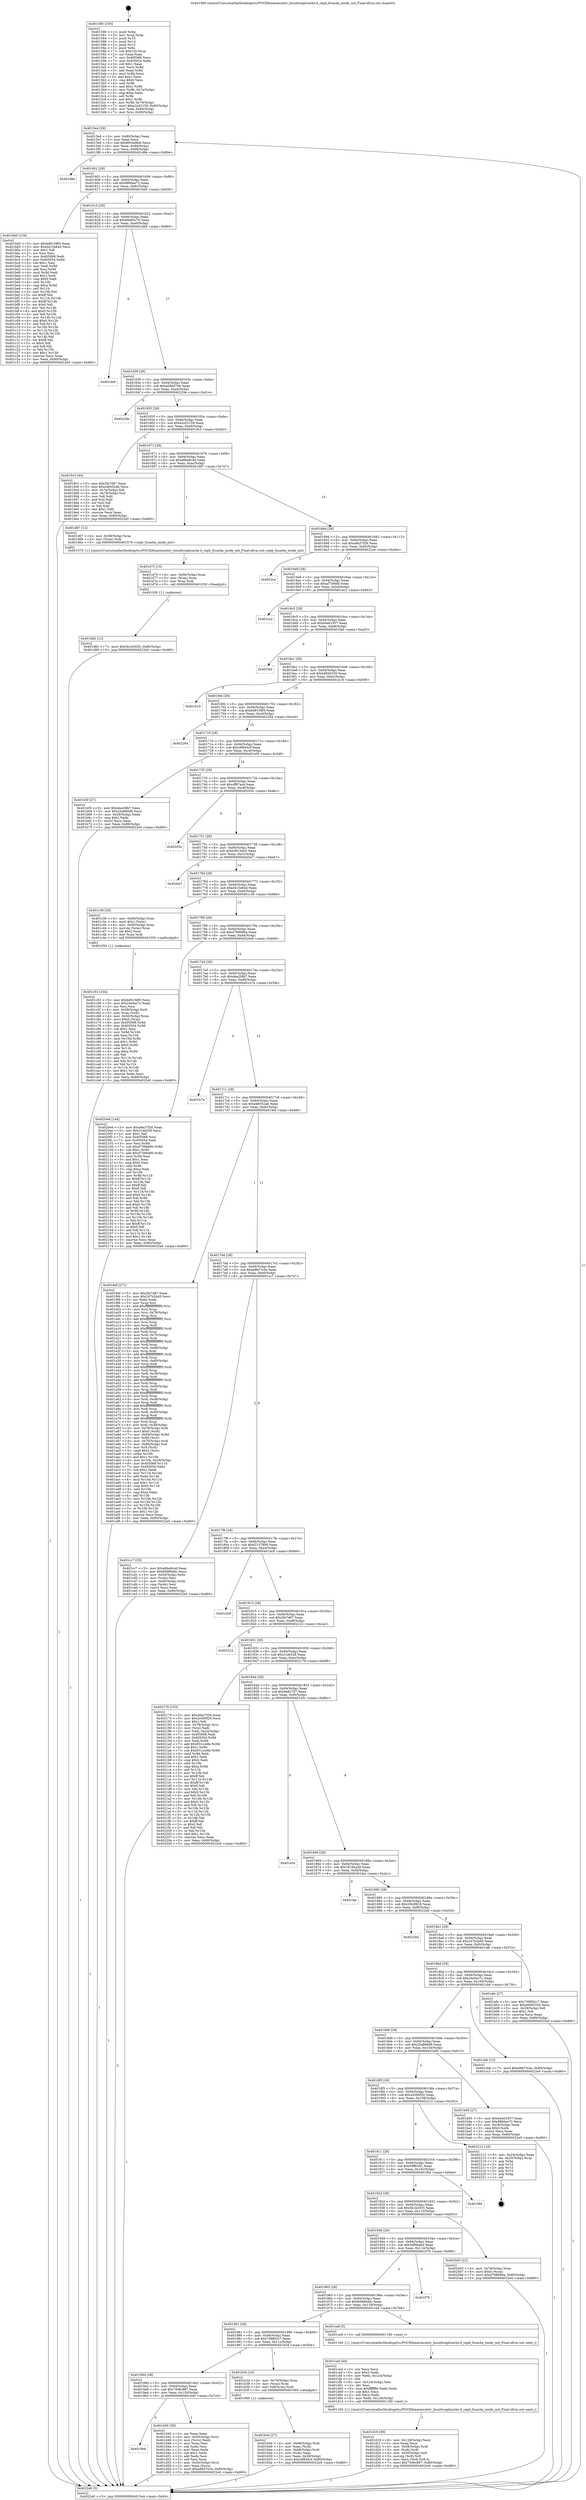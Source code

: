 digraph "0x401580" {
  label = "0x401580 (/mnt/c/Users/mathe/Desktop/tcc/POCII/binaries/extr_linuxfscephcache.h_ceph_fscache_inode_init_Final-ollvm.out::main(0))"
  labelloc = "t"
  node[shape=record]

  Entry [label="",width=0.3,height=0.3,shape=circle,fillcolor=black,style=filled]
  "0x4015e4" [label="{
     0x4015e4 [29]\l
     | [instrs]\l
     &nbsp;&nbsp;0x4015e4 \<+3\>: mov -0x80(%rbp),%eax\l
     &nbsp;&nbsp;0x4015e7 \<+2\>: mov %eax,%ecx\l
     &nbsp;&nbsp;0x4015e9 \<+6\>: sub $0x8054d9b6,%ecx\l
     &nbsp;&nbsp;0x4015ef \<+6\>: mov %eax,-0x94(%rbp)\l
     &nbsp;&nbsp;0x4015f5 \<+6\>: mov %ecx,-0x98(%rbp)\l
     &nbsp;&nbsp;0x4015fb \<+6\>: je 0000000000401d8e \<main+0x80e\>\l
  }"]
  "0x401d8e" [label="{
     0x401d8e\l
  }", style=dashed]
  "0x401601" [label="{
     0x401601 [28]\l
     | [instrs]\l
     &nbsp;&nbsp;0x401601 \<+5\>: jmp 0000000000401606 \<main+0x86\>\l
     &nbsp;&nbsp;0x401606 \<+6\>: mov -0x94(%rbp),%eax\l
     &nbsp;&nbsp;0x40160c \<+5\>: sub $0x8860ee72,%eax\l
     &nbsp;&nbsp;0x401611 \<+6\>: mov %eax,-0x9c(%rbp)\l
     &nbsp;&nbsp;0x401617 \<+6\>: je 0000000000401bb0 \<main+0x630\>\l
  }"]
  Exit [label="",width=0.3,height=0.3,shape=circle,fillcolor=black,style=filled,peripheries=2]
  "0x401bb0" [label="{
     0x401bb0 [134]\l
     | [instrs]\l
     &nbsp;&nbsp;0x401bb0 \<+5\>: mov $0xbd9158f3,%eax\l
     &nbsp;&nbsp;0x401bb5 \<+5\>: mov $0xd415e64d,%ecx\l
     &nbsp;&nbsp;0x401bba \<+2\>: mov $0x1,%dl\l
     &nbsp;&nbsp;0x401bbc \<+2\>: xor %esi,%esi\l
     &nbsp;&nbsp;0x401bbe \<+7\>: mov 0x405068,%edi\l
     &nbsp;&nbsp;0x401bc5 \<+8\>: mov 0x405054,%r8d\l
     &nbsp;&nbsp;0x401bcd \<+3\>: sub $0x1,%esi\l
     &nbsp;&nbsp;0x401bd0 \<+3\>: mov %edi,%r9d\l
     &nbsp;&nbsp;0x401bd3 \<+3\>: add %esi,%r9d\l
     &nbsp;&nbsp;0x401bd6 \<+4\>: imul %r9d,%edi\l
     &nbsp;&nbsp;0x401bda \<+3\>: and $0x1,%edi\l
     &nbsp;&nbsp;0x401bdd \<+3\>: cmp $0x0,%edi\l
     &nbsp;&nbsp;0x401be0 \<+4\>: sete %r10b\l
     &nbsp;&nbsp;0x401be4 \<+4\>: cmp $0xa,%r8d\l
     &nbsp;&nbsp;0x401be8 \<+4\>: setl %r11b\l
     &nbsp;&nbsp;0x401bec \<+3\>: mov %r10b,%bl\l
     &nbsp;&nbsp;0x401bef \<+3\>: xor $0xff,%bl\l
     &nbsp;&nbsp;0x401bf2 \<+3\>: mov %r11b,%r14b\l
     &nbsp;&nbsp;0x401bf5 \<+4\>: xor $0xff,%r14b\l
     &nbsp;&nbsp;0x401bf9 \<+3\>: xor $0x0,%dl\l
     &nbsp;&nbsp;0x401bfc \<+3\>: mov %bl,%r15b\l
     &nbsp;&nbsp;0x401bff \<+4\>: and $0x0,%r15b\l
     &nbsp;&nbsp;0x401c03 \<+3\>: and %dl,%r10b\l
     &nbsp;&nbsp;0x401c06 \<+3\>: mov %r14b,%r12b\l
     &nbsp;&nbsp;0x401c09 \<+4\>: and $0x0,%r12b\l
     &nbsp;&nbsp;0x401c0d \<+3\>: and %dl,%r11b\l
     &nbsp;&nbsp;0x401c10 \<+3\>: or %r10b,%r15b\l
     &nbsp;&nbsp;0x401c13 \<+3\>: or %r11b,%r12b\l
     &nbsp;&nbsp;0x401c16 \<+3\>: xor %r12b,%r15b\l
     &nbsp;&nbsp;0x401c19 \<+3\>: or %r14b,%bl\l
     &nbsp;&nbsp;0x401c1c \<+3\>: xor $0xff,%bl\l
     &nbsp;&nbsp;0x401c1f \<+3\>: or $0x0,%dl\l
     &nbsp;&nbsp;0x401c22 \<+2\>: and %dl,%bl\l
     &nbsp;&nbsp;0x401c24 \<+3\>: or %bl,%r15b\l
     &nbsp;&nbsp;0x401c27 \<+4\>: test $0x1,%r15b\l
     &nbsp;&nbsp;0x401c2b \<+3\>: cmovne %ecx,%eax\l
     &nbsp;&nbsp;0x401c2e \<+3\>: mov %eax,-0x80(%rbp)\l
     &nbsp;&nbsp;0x401c31 \<+5\>: jmp 00000000004022e0 \<main+0xd60\>\l
  }"]
  "0x40161d" [label="{
     0x40161d [28]\l
     | [instrs]\l
     &nbsp;&nbsp;0x40161d \<+5\>: jmp 0000000000401622 \<main+0xa2\>\l
     &nbsp;&nbsp;0x401622 \<+6\>: mov -0x94(%rbp),%eax\l
     &nbsp;&nbsp;0x401628 \<+5\>: sub $0x89d65c70,%eax\l
     &nbsp;&nbsp;0x40162d \<+6\>: mov %eax,-0xa0(%rbp)\l
     &nbsp;&nbsp;0x401633 \<+6\>: je 0000000000401de9 \<main+0x869\>\l
  }"]
  "0x401d82" [label="{
     0x401d82 [12]\l
     | [instrs]\l
     &nbsp;&nbsp;0x401d82 \<+7\>: movl $0x5b1b3035,-0x80(%rbp)\l
     &nbsp;&nbsp;0x401d89 \<+5\>: jmp 00000000004022e0 \<main+0xd60\>\l
  }"]
  "0x401de9" [label="{
     0x401de9\l
  }", style=dashed]
  "0x401639" [label="{
     0x401639 [28]\l
     | [instrs]\l
     &nbsp;&nbsp;0x401639 \<+5\>: jmp 000000000040163e \<main+0xbe\>\l
     &nbsp;&nbsp;0x40163e \<+6\>: mov -0x94(%rbp),%eax\l
     &nbsp;&nbsp;0x401644 \<+5\>: sub $0xa0d4d746,%eax\l
     &nbsp;&nbsp;0x401649 \<+6\>: mov %eax,-0xa4(%rbp)\l
     &nbsp;&nbsp;0x40164f \<+6\>: je 000000000040229e \<main+0xd1e\>\l
  }"]
  "0x401d73" [label="{
     0x401d73 [15]\l
     | [instrs]\l
     &nbsp;&nbsp;0x401d73 \<+4\>: mov -0x58(%rbp),%rax\l
     &nbsp;&nbsp;0x401d77 \<+3\>: mov (%rax),%rax\l
     &nbsp;&nbsp;0x401d7a \<+3\>: mov %rax,%rdi\l
     &nbsp;&nbsp;0x401d7d \<+5\>: call 0000000000401030 \<free@plt\>\l
     | [calls]\l
     &nbsp;&nbsp;0x401030 \{1\} (unknown)\l
  }"]
  "0x40229e" [label="{
     0x40229e\l
  }", style=dashed]
  "0x401655" [label="{
     0x401655 [28]\l
     | [instrs]\l
     &nbsp;&nbsp;0x401655 \<+5\>: jmp 000000000040165a \<main+0xda\>\l
     &nbsp;&nbsp;0x40165a \<+6\>: mov -0x94(%rbp),%eax\l
     &nbsp;&nbsp;0x401660 \<+5\>: sub $0xa2a52159,%eax\l
     &nbsp;&nbsp;0x401665 \<+6\>: mov %eax,-0xa8(%rbp)\l
     &nbsp;&nbsp;0x40166b \<+6\>: je 00000000004019c3 \<main+0x443\>\l
  }"]
  "0x4019b9" [label="{
     0x4019b9\l
  }", style=dashed]
  "0x4019c3" [label="{
     0x4019c3 [44]\l
     | [instrs]\l
     &nbsp;&nbsp;0x4019c3 \<+5\>: mov $0x2fa7d87,%eax\l
     &nbsp;&nbsp;0x4019c8 \<+5\>: mov $0xe46052a6,%ecx\l
     &nbsp;&nbsp;0x4019cd \<+3\>: mov -0x7a(%rbp),%dl\l
     &nbsp;&nbsp;0x4019d0 \<+4\>: mov -0x79(%rbp),%sil\l
     &nbsp;&nbsp;0x4019d4 \<+3\>: mov %dl,%dil\l
     &nbsp;&nbsp;0x4019d7 \<+3\>: and %sil,%dil\l
     &nbsp;&nbsp;0x4019da \<+3\>: xor %sil,%dl\l
     &nbsp;&nbsp;0x4019dd \<+3\>: or %dl,%dil\l
     &nbsp;&nbsp;0x4019e0 \<+4\>: test $0x1,%dil\l
     &nbsp;&nbsp;0x4019e4 \<+3\>: cmovne %ecx,%eax\l
     &nbsp;&nbsp;0x4019e7 \<+3\>: mov %eax,-0x80(%rbp)\l
     &nbsp;&nbsp;0x4019ea \<+5\>: jmp 00000000004022e0 \<main+0xd60\>\l
  }"]
  "0x401671" [label="{
     0x401671 [28]\l
     | [instrs]\l
     &nbsp;&nbsp;0x401671 \<+5\>: jmp 0000000000401676 \<main+0xf6\>\l
     &nbsp;&nbsp;0x401676 \<+6\>: mov -0x94(%rbp),%eax\l
     &nbsp;&nbsp;0x40167c \<+5\>: sub $0xa8ba9c4d,%eax\l
     &nbsp;&nbsp;0x401681 \<+6\>: mov %eax,-0xac(%rbp)\l
     &nbsp;&nbsp;0x401687 \<+6\>: je 0000000000401d67 \<main+0x7e7\>\l
  }"]
  "0x4022e0" [label="{
     0x4022e0 [5]\l
     | [instrs]\l
     &nbsp;&nbsp;0x4022e0 \<+5\>: jmp 00000000004015e4 \<main+0x64\>\l
  }"]
  "0x401580" [label="{
     0x401580 [100]\l
     | [instrs]\l
     &nbsp;&nbsp;0x401580 \<+1\>: push %rbp\l
     &nbsp;&nbsp;0x401581 \<+3\>: mov %rsp,%rbp\l
     &nbsp;&nbsp;0x401584 \<+2\>: push %r15\l
     &nbsp;&nbsp;0x401586 \<+2\>: push %r14\l
     &nbsp;&nbsp;0x401588 \<+2\>: push %r12\l
     &nbsp;&nbsp;0x40158a \<+1\>: push %rbx\l
     &nbsp;&nbsp;0x40158b \<+7\>: sub $0x120,%rsp\l
     &nbsp;&nbsp;0x401592 \<+2\>: xor %eax,%eax\l
     &nbsp;&nbsp;0x401594 \<+7\>: mov 0x405068,%ecx\l
     &nbsp;&nbsp;0x40159b \<+7\>: mov 0x405054,%edx\l
     &nbsp;&nbsp;0x4015a2 \<+3\>: sub $0x1,%eax\l
     &nbsp;&nbsp;0x4015a5 \<+3\>: mov %ecx,%r8d\l
     &nbsp;&nbsp;0x4015a8 \<+3\>: add %eax,%r8d\l
     &nbsp;&nbsp;0x4015ab \<+4\>: imul %r8d,%ecx\l
     &nbsp;&nbsp;0x4015af \<+3\>: and $0x1,%ecx\l
     &nbsp;&nbsp;0x4015b2 \<+3\>: cmp $0x0,%ecx\l
     &nbsp;&nbsp;0x4015b5 \<+4\>: sete %r9b\l
     &nbsp;&nbsp;0x4015b9 \<+4\>: and $0x1,%r9b\l
     &nbsp;&nbsp;0x4015bd \<+4\>: mov %r9b,-0x7a(%rbp)\l
     &nbsp;&nbsp;0x4015c1 \<+3\>: cmp $0xa,%edx\l
     &nbsp;&nbsp;0x4015c4 \<+4\>: setl %r9b\l
     &nbsp;&nbsp;0x4015c8 \<+4\>: and $0x1,%r9b\l
     &nbsp;&nbsp;0x4015cc \<+4\>: mov %r9b,-0x79(%rbp)\l
     &nbsp;&nbsp;0x4015d0 \<+7\>: movl $0xa2a52159,-0x80(%rbp)\l
     &nbsp;&nbsp;0x4015d7 \<+6\>: mov %edi,-0x84(%rbp)\l
     &nbsp;&nbsp;0x4015dd \<+7\>: mov %rsi,-0x90(%rbp)\l
  }"]
  "0x401d40" [label="{
     0x401d40 [39]\l
     | [instrs]\l
     &nbsp;&nbsp;0x401d40 \<+2\>: xor %eax,%eax\l
     &nbsp;&nbsp;0x401d42 \<+4\>: mov -0x50(%rbp),%rcx\l
     &nbsp;&nbsp;0x401d46 \<+2\>: mov (%rcx),%edx\l
     &nbsp;&nbsp;0x401d48 \<+2\>: mov %eax,%esi\l
     &nbsp;&nbsp;0x401d4a \<+2\>: sub %edx,%esi\l
     &nbsp;&nbsp;0x401d4c \<+2\>: mov %eax,%edx\l
     &nbsp;&nbsp;0x401d4e \<+3\>: sub $0x1,%edx\l
     &nbsp;&nbsp;0x401d51 \<+2\>: add %edx,%esi\l
     &nbsp;&nbsp;0x401d53 \<+2\>: sub %esi,%eax\l
     &nbsp;&nbsp;0x401d55 \<+4\>: mov -0x50(%rbp),%rcx\l
     &nbsp;&nbsp;0x401d59 \<+2\>: mov %eax,(%rcx)\l
     &nbsp;&nbsp;0x401d5b \<+7\>: movl $0xe8837e3e,-0x80(%rbp)\l
     &nbsp;&nbsp;0x401d62 \<+5\>: jmp 00000000004022e0 \<main+0xd60\>\l
  }"]
  "0x401d67" [label="{
     0x401d67 [12]\l
     | [instrs]\l
     &nbsp;&nbsp;0x401d67 \<+4\>: mov -0x58(%rbp),%rax\l
     &nbsp;&nbsp;0x401d6b \<+3\>: mov (%rax),%rdi\l
     &nbsp;&nbsp;0x401d6e \<+5\>: call 0000000000401570 \<ceph_fscache_inode_init\>\l
     | [calls]\l
     &nbsp;&nbsp;0x401570 \{1\} (/mnt/c/Users/mathe/Desktop/tcc/POCII/binaries/extr_linuxfscephcache.h_ceph_fscache_inode_init_Final-ollvm.out::ceph_fscache_inode_init)\l
  }"]
  "0x40168d" [label="{
     0x40168d [28]\l
     | [instrs]\l
     &nbsp;&nbsp;0x40168d \<+5\>: jmp 0000000000401692 \<main+0x112\>\l
     &nbsp;&nbsp;0x401692 \<+6\>: mov -0x94(%rbp),%eax\l
     &nbsp;&nbsp;0x401698 \<+5\>: sub $0xa9a37f26,%eax\l
     &nbsp;&nbsp;0x40169d \<+6\>: mov %eax,-0xb0(%rbp)\l
     &nbsp;&nbsp;0x4016a3 \<+6\>: je 00000000004022ce \<main+0xd4e\>\l
  }"]
  "0x401d19" [label="{
     0x401d19 [39]\l
     | [instrs]\l
     &nbsp;&nbsp;0x401d19 \<+6\>: mov -0x128(%rbp),%ecx\l
     &nbsp;&nbsp;0x401d1f \<+3\>: imul %eax,%ecx\l
     &nbsp;&nbsp;0x401d22 \<+4\>: mov -0x58(%rbp),%rdi\l
     &nbsp;&nbsp;0x401d26 \<+3\>: mov (%rdi),%rdi\l
     &nbsp;&nbsp;0x401d29 \<+4\>: mov -0x50(%rbp),%r8\l
     &nbsp;&nbsp;0x401d2d \<+3\>: movslq (%r8),%r8\l
     &nbsp;&nbsp;0x401d30 \<+4\>: mov %ecx,(%rdi,%r8,4)\l
     &nbsp;&nbsp;0x401d34 \<+7\>: movl $0x7406c887,-0x80(%rbp)\l
     &nbsp;&nbsp;0x401d3b \<+5\>: jmp 00000000004022e0 \<main+0xd60\>\l
  }"]
  "0x4022ce" [label="{
     0x4022ce\l
  }", style=dashed]
  "0x4016a9" [label="{
     0x4016a9 [28]\l
     | [instrs]\l
     &nbsp;&nbsp;0x4016a9 \<+5\>: jmp 00000000004016ae \<main+0x12e\>\l
     &nbsp;&nbsp;0x4016ae \<+6\>: mov -0x94(%rbp),%eax\l
     &nbsp;&nbsp;0x4016b4 \<+5\>: sub $0xaf7584fb,%eax\l
     &nbsp;&nbsp;0x4016b9 \<+6\>: mov %eax,-0xb4(%rbp)\l
     &nbsp;&nbsp;0x4016bf \<+6\>: je 0000000000401ec2 \<main+0x942\>\l
  }"]
  "0x401ced" [label="{
     0x401ced [44]\l
     | [instrs]\l
     &nbsp;&nbsp;0x401ced \<+2\>: xor %ecx,%ecx\l
     &nbsp;&nbsp;0x401cef \<+5\>: mov $0x2,%edx\l
     &nbsp;&nbsp;0x401cf4 \<+6\>: mov %edx,-0x124(%rbp)\l
     &nbsp;&nbsp;0x401cfa \<+1\>: cltd\l
     &nbsp;&nbsp;0x401cfb \<+6\>: mov -0x124(%rbp),%esi\l
     &nbsp;&nbsp;0x401d01 \<+2\>: idiv %esi\l
     &nbsp;&nbsp;0x401d03 \<+6\>: imul $0xfffffffe,%edx,%edx\l
     &nbsp;&nbsp;0x401d09 \<+3\>: sub $0x1,%ecx\l
     &nbsp;&nbsp;0x401d0c \<+2\>: sub %ecx,%edx\l
     &nbsp;&nbsp;0x401d0e \<+6\>: mov %edx,-0x128(%rbp)\l
     &nbsp;&nbsp;0x401d14 \<+5\>: call 0000000000401160 \<next_i\>\l
     | [calls]\l
     &nbsp;&nbsp;0x401160 \{1\} (/mnt/c/Users/mathe/Desktop/tcc/POCII/binaries/extr_linuxfscephcache.h_ceph_fscache_inode_init_Final-ollvm.out::next_i)\l
  }"]
  "0x401ec2" [label="{
     0x401ec2\l
  }", style=dashed]
  "0x4016c5" [label="{
     0x4016c5 [28]\l
     | [instrs]\l
     &nbsp;&nbsp;0x4016c5 \<+5\>: jmp 00000000004016ca \<main+0x14a\>\l
     &nbsp;&nbsp;0x4016ca \<+6\>: mov -0x94(%rbp),%eax\l
     &nbsp;&nbsp;0x4016d0 \<+5\>: sub $0xb4e61937,%eax\l
     &nbsp;&nbsp;0x4016d5 \<+6\>: mov %eax,-0xb8(%rbp)\l
     &nbsp;&nbsp;0x4016db \<+6\>: je 0000000000401fa0 \<main+0xa20\>\l
  }"]
  "0x401c53" [label="{
     0x401c53 [104]\l
     | [instrs]\l
     &nbsp;&nbsp;0x401c53 \<+5\>: mov $0xbd9158f3,%ecx\l
     &nbsp;&nbsp;0x401c58 \<+5\>: mov $0x24e0ac7c,%edx\l
     &nbsp;&nbsp;0x401c5d \<+2\>: xor %esi,%esi\l
     &nbsp;&nbsp;0x401c5f \<+4\>: mov -0x58(%rbp),%rdi\l
     &nbsp;&nbsp;0x401c63 \<+3\>: mov %rax,(%rdi)\l
     &nbsp;&nbsp;0x401c66 \<+4\>: mov -0x50(%rbp),%rax\l
     &nbsp;&nbsp;0x401c6a \<+6\>: movl $0x0,(%rax)\l
     &nbsp;&nbsp;0x401c70 \<+8\>: mov 0x405068,%r8d\l
     &nbsp;&nbsp;0x401c78 \<+8\>: mov 0x405054,%r9d\l
     &nbsp;&nbsp;0x401c80 \<+3\>: sub $0x1,%esi\l
     &nbsp;&nbsp;0x401c83 \<+3\>: mov %r8d,%r10d\l
     &nbsp;&nbsp;0x401c86 \<+3\>: add %esi,%r10d\l
     &nbsp;&nbsp;0x401c89 \<+4\>: imul %r10d,%r8d\l
     &nbsp;&nbsp;0x401c8d \<+4\>: and $0x1,%r8d\l
     &nbsp;&nbsp;0x401c91 \<+4\>: cmp $0x0,%r8d\l
     &nbsp;&nbsp;0x401c95 \<+4\>: sete %r11b\l
     &nbsp;&nbsp;0x401c99 \<+4\>: cmp $0xa,%r9d\l
     &nbsp;&nbsp;0x401c9d \<+3\>: setl %bl\l
     &nbsp;&nbsp;0x401ca0 \<+3\>: mov %r11b,%r14b\l
     &nbsp;&nbsp;0x401ca3 \<+3\>: and %bl,%r14b\l
     &nbsp;&nbsp;0x401ca6 \<+3\>: xor %bl,%r11b\l
     &nbsp;&nbsp;0x401ca9 \<+3\>: or %r11b,%r14b\l
     &nbsp;&nbsp;0x401cac \<+4\>: test $0x1,%r14b\l
     &nbsp;&nbsp;0x401cb0 \<+3\>: cmovne %edx,%ecx\l
     &nbsp;&nbsp;0x401cb3 \<+3\>: mov %ecx,-0x80(%rbp)\l
     &nbsp;&nbsp;0x401cb6 \<+5\>: jmp 00000000004022e0 \<main+0xd60\>\l
  }"]
  "0x401fa0" [label="{
     0x401fa0\l
  }", style=dashed]
  "0x4016e1" [label="{
     0x4016e1 [28]\l
     | [instrs]\l
     &nbsp;&nbsp;0x4016e1 \<+5\>: jmp 00000000004016e6 \<main+0x166\>\l
     &nbsp;&nbsp;0x4016e6 \<+6\>: mov -0x94(%rbp),%eax\l
     &nbsp;&nbsp;0x4016ec \<+5\>: sub $0xb6945330,%eax\l
     &nbsp;&nbsp;0x4016f1 \<+6\>: mov %eax,-0xbc(%rbp)\l
     &nbsp;&nbsp;0x4016f7 \<+6\>: je 0000000000401b19 \<main+0x599\>\l
  }"]
  "0x401b44" [label="{
     0x401b44 [27]\l
     | [instrs]\l
     &nbsp;&nbsp;0x401b44 \<+4\>: mov -0x68(%rbp),%rdi\l
     &nbsp;&nbsp;0x401b48 \<+2\>: mov %eax,(%rdi)\l
     &nbsp;&nbsp;0x401b4a \<+4\>: mov -0x68(%rbp),%rdi\l
     &nbsp;&nbsp;0x401b4e \<+2\>: mov (%rdi),%eax\l
     &nbsp;&nbsp;0x401b50 \<+3\>: mov %eax,-0x28(%rbp)\l
     &nbsp;&nbsp;0x401b53 \<+7\>: movl $0xc6f644cf,-0x80(%rbp)\l
     &nbsp;&nbsp;0x401b5a \<+5\>: jmp 00000000004022e0 \<main+0xd60\>\l
  }"]
  "0x401b19" [label="{
     0x401b19\l
  }", style=dashed]
  "0x4016fd" [label="{
     0x4016fd [28]\l
     | [instrs]\l
     &nbsp;&nbsp;0x4016fd \<+5\>: jmp 0000000000401702 \<main+0x182\>\l
     &nbsp;&nbsp;0x401702 \<+6\>: mov -0x94(%rbp),%eax\l
     &nbsp;&nbsp;0x401708 \<+5\>: sub $0xbd9158f3,%eax\l
     &nbsp;&nbsp;0x40170d \<+6\>: mov %eax,-0xc0(%rbp)\l
     &nbsp;&nbsp;0x401713 \<+6\>: je 0000000000402264 \<main+0xce4\>\l
  }"]
  "0x40199d" [label="{
     0x40199d [28]\l
     | [instrs]\l
     &nbsp;&nbsp;0x40199d \<+5\>: jmp 00000000004019a2 \<main+0x422\>\l
     &nbsp;&nbsp;0x4019a2 \<+6\>: mov -0x94(%rbp),%eax\l
     &nbsp;&nbsp;0x4019a8 \<+5\>: sub $0x7406c887,%eax\l
     &nbsp;&nbsp;0x4019ad \<+6\>: mov %eax,-0x120(%rbp)\l
     &nbsp;&nbsp;0x4019b3 \<+6\>: je 0000000000401d40 \<main+0x7c0\>\l
  }"]
  "0x402264" [label="{
     0x402264\l
  }", style=dashed]
  "0x401719" [label="{
     0x401719 [28]\l
     | [instrs]\l
     &nbsp;&nbsp;0x401719 \<+5\>: jmp 000000000040171e \<main+0x19e\>\l
     &nbsp;&nbsp;0x40171e \<+6\>: mov -0x94(%rbp),%eax\l
     &nbsp;&nbsp;0x401724 \<+5\>: sub $0xc6f644cf,%eax\l
     &nbsp;&nbsp;0x401729 \<+6\>: mov %eax,-0xc4(%rbp)\l
     &nbsp;&nbsp;0x40172f \<+6\>: je 0000000000401b5f \<main+0x5df\>\l
  }"]
  "0x401b34" [label="{
     0x401b34 [16]\l
     | [instrs]\l
     &nbsp;&nbsp;0x401b34 \<+4\>: mov -0x70(%rbp),%rax\l
     &nbsp;&nbsp;0x401b38 \<+3\>: mov (%rax),%rax\l
     &nbsp;&nbsp;0x401b3b \<+4\>: mov 0x8(%rax),%rdi\l
     &nbsp;&nbsp;0x401b3f \<+5\>: call 0000000000401060 \<atoi@plt\>\l
     | [calls]\l
     &nbsp;&nbsp;0x401060 \{1\} (unknown)\l
  }"]
  "0x401b5f" [label="{
     0x401b5f [27]\l
     | [instrs]\l
     &nbsp;&nbsp;0x401b5f \<+5\>: mov $0xdea2fdb7,%eax\l
     &nbsp;&nbsp;0x401b64 \<+5\>: mov $0x25a866d9,%ecx\l
     &nbsp;&nbsp;0x401b69 \<+3\>: mov -0x28(%rbp),%edx\l
     &nbsp;&nbsp;0x401b6c \<+3\>: cmp $0x1,%edx\l
     &nbsp;&nbsp;0x401b6f \<+3\>: cmovl %ecx,%eax\l
     &nbsp;&nbsp;0x401b72 \<+3\>: mov %eax,-0x80(%rbp)\l
     &nbsp;&nbsp;0x401b75 \<+5\>: jmp 00000000004022e0 \<main+0xd60\>\l
  }"]
  "0x401735" [label="{
     0x401735 [28]\l
     | [instrs]\l
     &nbsp;&nbsp;0x401735 \<+5\>: jmp 000000000040173a \<main+0x1ba\>\l
     &nbsp;&nbsp;0x40173a \<+6\>: mov -0x94(%rbp),%eax\l
     &nbsp;&nbsp;0x401740 \<+5\>: sub $0xcff87ac4,%eax\l
     &nbsp;&nbsp;0x401745 \<+6\>: mov %eax,-0xc8(%rbp)\l
     &nbsp;&nbsp;0x40174b \<+6\>: je 000000000040203c \<main+0xabc\>\l
  }"]
  "0x401981" [label="{
     0x401981 [28]\l
     | [instrs]\l
     &nbsp;&nbsp;0x401981 \<+5\>: jmp 0000000000401986 \<main+0x406\>\l
     &nbsp;&nbsp;0x401986 \<+6\>: mov -0x94(%rbp),%eax\l
     &nbsp;&nbsp;0x40198c \<+5\>: sub $0x739802c7,%eax\l
     &nbsp;&nbsp;0x401991 \<+6\>: mov %eax,-0x11c(%rbp)\l
     &nbsp;&nbsp;0x401997 \<+6\>: je 0000000000401b34 \<main+0x5b4\>\l
  }"]
  "0x40203c" [label="{
     0x40203c\l
  }", style=dashed]
  "0x401751" [label="{
     0x401751 [28]\l
     | [instrs]\l
     &nbsp;&nbsp;0x401751 \<+5\>: jmp 0000000000401756 \<main+0x1d6\>\l
     &nbsp;&nbsp;0x401756 \<+6\>: mov -0x94(%rbp),%eax\l
     &nbsp;&nbsp;0x40175c \<+5\>: sub $0xd3915ab5,%eax\l
     &nbsp;&nbsp;0x401761 \<+6\>: mov %eax,-0xcc(%rbp)\l
     &nbsp;&nbsp;0x401767 \<+6\>: je 00000000004020c7 \<main+0xb47\>\l
  }"]
  "0x401ce8" [label="{
     0x401ce8 [5]\l
     | [instrs]\l
     &nbsp;&nbsp;0x401ce8 \<+5\>: call 0000000000401160 \<next_i\>\l
     | [calls]\l
     &nbsp;&nbsp;0x401160 \{1\} (/mnt/c/Users/mathe/Desktop/tcc/POCII/binaries/extr_linuxfscephcache.h_ceph_fscache_inode_init_Final-ollvm.out::next_i)\l
  }"]
  "0x4020c7" [label="{
     0x4020c7\l
  }", style=dashed]
  "0x40176d" [label="{
     0x40176d [28]\l
     | [instrs]\l
     &nbsp;&nbsp;0x40176d \<+5\>: jmp 0000000000401772 \<main+0x1f2\>\l
     &nbsp;&nbsp;0x401772 \<+6\>: mov -0x94(%rbp),%eax\l
     &nbsp;&nbsp;0x401778 \<+5\>: sub $0xd415e64d,%eax\l
     &nbsp;&nbsp;0x40177d \<+6\>: mov %eax,-0xd0(%rbp)\l
     &nbsp;&nbsp;0x401783 \<+6\>: je 0000000000401c36 \<main+0x6b6\>\l
  }"]
  "0x401965" [label="{
     0x401965 [28]\l
     | [instrs]\l
     &nbsp;&nbsp;0x401965 \<+5\>: jmp 000000000040196a \<main+0x3ea\>\l
     &nbsp;&nbsp;0x40196a \<+6\>: mov -0x94(%rbp),%eax\l
     &nbsp;&nbsp;0x401970 \<+5\>: sub $0x60680ddc,%eax\l
     &nbsp;&nbsp;0x401975 \<+6\>: mov %eax,-0x118(%rbp)\l
     &nbsp;&nbsp;0x40197b \<+6\>: je 0000000000401ce8 \<main+0x768\>\l
  }"]
  "0x401c36" [label="{
     0x401c36 [29]\l
     | [instrs]\l
     &nbsp;&nbsp;0x401c36 \<+4\>: mov -0x60(%rbp),%rax\l
     &nbsp;&nbsp;0x401c3a \<+6\>: movl $0x1,(%rax)\l
     &nbsp;&nbsp;0x401c40 \<+4\>: mov -0x60(%rbp),%rax\l
     &nbsp;&nbsp;0x401c44 \<+3\>: movslq (%rax),%rax\l
     &nbsp;&nbsp;0x401c47 \<+4\>: shl $0x2,%rax\l
     &nbsp;&nbsp;0x401c4b \<+3\>: mov %rax,%rdi\l
     &nbsp;&nbsp;0x401c4e \<+5\>: call 0000000000401050 \<malloc@plt\>\l
     | [calls]\l
     &nbsp;&nbsp;0x401050 \{1\} (unknown)\l
  }"]
  "0x401789" [label="{
     0x401789 [28]\l
     | [instrs]\l
     &nbsp;&nbsp;0x401789 \<+5\>: jmp 000000000040178e \<main+0x20e\>\l
     &nbsp;&nbsp;0x40178e \<+6\>: mov -0x94(%rbp),%eax\l
     &nbsp;&nbsp;0x401794 \<+5\>: sub $0xd768696a,%eax\l
     &nbsp;&nbsp;0x401799 \<+6\>: mov %eax,-0xd4(%rbp)\l
     &nbsp;&nbsp;0x40179f \<+6\>: je 00000000004020e9 \<main+0xb69\>\l
  }"]
  "0x401f79" [label="{
     0x401f79\l
  }", style=dashed]
  "0x4020e9" [label="{
     0x4020e9 [144]\l
     | [instrs]\l
     &nbsp;&nbsp;0x4020e9 \<+5\>: mov $0xa9a37f26,%eax\l
     &nbsp;&nbsp;0x4020ee \<+5\>: mov $0x31de528,%ecx\l
     &nbsp;&nbsp;0x4020f3 \<+2\>: mov $0x1,%dl\l
     &nbsp;&nbsp;0x4020f5 \<+7\>: mov 0x405068,%esi\l
     &nbsp;&nbsp;0x4020fc \<+7\>: mov 0x405054,%edi\l
     &nbsp;&nbsp;0x402103 \<+3\>: mov %esi,%r8d\l
     &nbsp;&nbsp;0x402106 \<+7\>: sub $0xd739bd90,%r8d\l
     &nbsp;&nbsp;0x40210d \<+4\>: sub $0x1,%r8d\l
     &nbsp;&nbsp;0x402111 \<+7\>: add $0xd739bd90,%r8d\l
     &nbsp;&nbsp;0x402118 \<+4\>: imul %r8d,%esi\l
     &nbsp;&nbsp;0x40211c \<+3\>: and $0x1,%esi\l
     &nbsp;&nbsp;0x40211f \<+3\>: cmp $0x0,%esi\l
     &nbsp;&nbsp;0x402122 \<+4\>: sete %r9b\l
     &nbsp;&nbsp;0x402126 \<+3\>: cmp $0xa,%edi\l
     &nbsp;&nbsp;0x402129 \<+4\>: setl %r10b\l
     &nbsp;&nbsp;0x40212d \<+3\>: mov %r9b,%r11b\l
     &nbsp;&nbsp;0x402130 \<+4\>: xor $0xff,%r11b\l
     &nbsp;&nbsp;0x402134 \<+3\>: mov %r10b,%bl\l
     &nbsp;&nbsp;0x402137 \<+3\>: xor $0xff,%bl\l
     &nbsp;&nbsp;0x40213a \<+3\>: xor $0x0,%dl\l
     &nbsp;&nbsp;0x40213d \<+3\>: mov %r11b,%r14b\l
     &nbsp;&nbsp;0x402140 \<+4\>: and $0x0,%r14b\l
     &nbsp;&nbsp;0x402144 \<+3\>: and %dl,%r9b\l
     &nbsp;&nbsp;0x402147 \<+3\>: mov %bl,%r15b\l
     &nbsp;&nbsp;0x40214a \<+4\>: and $0x0,%r15b\l
     &nbsp;&nbsp;0x40214e \<+3\>: and %dl,%r10b\l
     &nbsp;&nbsp;0x402151 \<+3\>: or %r9b,%r14b\l
     &nbsp;&nbsp;0x402154 \<+3\>: or %r10b,%r15b\l
     &nbsp;&nbsp;0x402157 \<+3\>: xor %r15b,%r14b\l
     &nbsp;&nbsp;0x40215a \<+3\>: or %bl,%r11b\l
     &nbsp;&nbsp;0x40215d \<+4\>: xor $0xff,%r11b\l
     &nbsp;&nbsp;0x402161 \<+3\>: or $0x0,%dl\l
     &nbsp;&nbsp;0x402164 \<+3\>: and %dl,%r11b\l
     &nbsp;&nbsp;0x402167 \<+3\>: or %r11b,%r14b\l
     &nbsp;&nbsp;0x40216a \<+4\>: test $0x1,%r14b\l
     &nbsp;&nbsp;0x40216e \<+3\>: cmovne %ecx,%eax\l
     &nbsp;&nbsp;0x402171 \<+3\>: mov %eax,-0x80(%rbp)\l
     &nbsp;&nbsp;0x402174 \<+5\>: jmp 00000000004022e0 \<main+0xd60\>\l
  }"]
  "0x4017a5" [label="{
     0x4017a5 [28]\l
     | [instrs]\l
     &nbsp;&nbsp;0x4017a5 \<+5\>: jmp 00000000004017aa \<main+0x22a\>\l
     &nbsp;&nbsp;0x4017aa \<+6\>: mov -0x94(%rbp),%eax\l
     &nbsp;&nbsp;0x4017b0 \<+5\>: sub $0xdea2fdb7,%eax\l
     &nbsp;&nbsp;0x4017b5 \<+6\>: mov %eax,-0xd8(%rbp)\l
     &nbsp;&nbsp;0x4017bb \<+6\>: je 0000000000401b7a \<main+0x5fa\>\l
  }"]
  "0x401949" [label="{
     0x401949 [28]\l
     | [instrs]\l
     &nbsp;&nbsp;0x401949 \<+5\>: jmp 000000000040194e \<main+0x3ce\>\l
     &nbsp;&nbsp;0x40194e \<+6\>: mov -0x94(%rbp),%eax\l
     &nbsp;&nbsp;0x401954 \<+5\>: sub $0x5df0ea64,%eax\l
     &nbsp;&nbsp;0x401959 \<+6\>: mov %eax,-0x114(%rbp)\l
     &nbsp;&nbsp;0x40195f \<+6\>: je 0000000000401f79 \<main+0x9f9\>\l
  }"]
  "0x401b7a" [label="{
     0x401b7a\l
  }", style=dashed]
  "0x4017c1" [label="{
     0x4017c1 [28]\l
     | [instrs]\l
     &nbsp;&nbsp;0x4017c1 \<+5\>: jmp 00000000004017c6 \<main+0x246\>\l
     &nbsp;&nbsp;0x4017c6 \<+6\>: mov -0x94(%rbp),%eax\l
     &nbsp;&nbsp;0x4017cc \<+5\>: sub $0xe46052a6,%eax\l
     &nbsp;&nbsp;0x4017d1 \<+6\>: mov %eax,-0xdc(%rbp)\l
     &nbsp;&nbsp;0x4017d7 \<+6\>: je 00000000004019ef \<main+0x46f\>\l
  }"]
  "0x4020d3" [label="{
     0x4020d3 [22]\l
     | [instrs]\l
     &nbsp;&nbsp;0x4020d3 \<+4\>: mov -0x78(%rbp),%rax\l
     &nbsp;&nbsp;0x4020d7 \<+6\>: movl $0x0,(%rax)\l
     &nbsp;&nbsp;0x4020dd \<+7\>: movl $0xd768696a,-0x80(%rbp)\l
     &nbsp;&nbsp;0x4020e4 \<+5\>: jmp 00000000004022e0 \<main+0xd60\>\l
  }"]
  "0x4019ef" [label="{
     0x4019ef [271]\l
     | [instrs]\l
     &nbsp;&nbsp;0x4019ef \<+5\>: mov $0x2fa7d87,%eax\l
     &nbsp;&nbsp;0x4019f4 \<+5\>: mov $0x247b2b45,%ecx\l
     &nbsp;&nbsp;0x4019f9 \<+2\>: xor %edx,%edx\l
     &nbsp;&nbsp;0x4019fb \<+3\>: mov %rsp,%rsi\l
     &nbsp;&nbsp;0x4019fe \<+4\>: add $0xfffffffffffffff0,%rsi\l
     &nbsp;&nbsp;0x401a02 \<+3\>: mov %rsi,%rsp\l
     &nbsp;&nbsp;0x401a05 \<+4\>: mov %rsi,-0x78(%rbp)\l
     &nbsp;&nbsp;0x401a09 \<+3\>: mov %rsp,%rsi\l
     &nbsp;&nbsp;0x401a0c \<+4\>: add $0xfffffffffffffff0,%rsi\l
     &nbsp;&nbsp;0x401a10 \<+3\>: mov %rsi,%rsp\l
     &nbsp;&nbsp;0x401a13 \<+3\>: mov %rsp,%rdi\l
     &nbsp;&nbsp;0x401a16 \<+4\>: add $0xfffffffffffffff0,%rdi\l
     &nbsp;&nbsp;0x401a1a \<+3\>: mov %rdi,%rsp\l
     &nbsp;&nbsp;0x401a1d \<+4\>: mov %rdi,-0x70(%rbp)\l
     &nbsp;&nbsp;0x401a21 \<+3\>: mov %rsp,%rdi\l
     &nbsp;&nbsp;0x401a24 \<+4\>: add $0xfffffffffffffff0,%rdi\l
     &nbsp;&nbsp;0x401a28 \<+3\>: mov %rdi,%rsp\l
     &nbsp;&nbsp;0x401a2b \<+4\>: mov %rdi,-0x68(%rbp)\l
     &nbsp;&nbsp;0x401a2f \<+3\>: mov %rsp,%rdi\l
     &nbsp;&nbsp;0x401a32 \<+4\>: add $0xfffffffffffffff0,%rdi\l
     &nbsp;&nbsp;0x401a36 \<+3\>: mov %rdi,%rsp\l
     &nbsp;&nbsp;0x401a39 \<+4\>: mov %rdi,-0x60(%rbp)\l
     &nbsp;&nbsp;0x401a3d \<+3\>: mov %rsp,%rdi\l
     &nbsp;&nbsp;0x401a40 \<+4\>: add $0xfffffffffffffff0,%rdi\l
     &nbsp;&nbsp;0x401a44 \<+3\>: mov %rdi,%rsp\l
     &nbsp;&nbsp;0x401a47 \<+4\>: mov %rdi,-0x58(%rbp)\l
     &nbsp;&nbsp;0x401a4b \<+3\>: mov %rsp,%rdi\l
     &nbsp;&nbsp;0x401a4e \<+4\>: add $0xfffffffffffffff0,%rdi\l
     &nbsp;&nbsp;0x401a52 \<+3\>: mov %rdi,%rsp\l
     &nbsp;&nbsp;0x401a55 \<+4\>: mov %rdi,-0x50(%rbp)\l
     &nbsp;&nbsp;0x401a59 \<+3\>: mov %rsp,%rdi\l
     &nbsp;&nbsp;0x401a5c \<+4\>: add $0xfffffffffffffff0,%rdi\l
     &nbsp;&nbsp;0x401a60 \<+3\>: mov %rdi,%rsp\l
     &nbsp;&nbsp;0x401a63 \<+4\>: mov %rdi,-0x48(%rbp)\l
     &nbsp;&nbsp;0x401a67 \<+3\>: mov %rsp,%rdi\l
     &nbsp;&nbsp;0x401a6a \<+4\>: add $0xfffffffffffffff0,%rdi\l
     &nbsp;&nbsp;0x401a6e \<+3\>: mov %rdi,%rsp\l
     &nbsp;&nbsp;0x401a71 \<+4\>: mov %rdi,-0x40(%rbp)\l
     &nbsp;&nbsp;0x401a75 \<+3\>: mov %rsp,%rdi\l
     &nbsp;&nbsp;0x401a78 \<+4\>: add $0xfffffffffffffff0,%rdi\l
     &nbsp;&nbsp;0x401a7c \<+3\>: mov %rdi,%rsp\l
     &nbsp;&nbsp;0x401a7f \<+4\>: mov %rdi,-0x38(%rbp)\l
     &nbsp;&nbsp;0x401a83 \<+4\>: mov -0x78(%rbp),%rdi\l
     &nbsp;&nbsp;0x401a87 \<+6\>: movl $0x0,(%rdi)\l
     &nbsp;&nbsp;0x401a8d \<+7\>: mov -0x84(%rbp),%r8d\l
     &nbsp;&nbsp;0x401a94 \<+3\>: mov %r8d,(%rsi)\l
     &nbsp;&nbsp;0x401a97 \<+4\>: mov -0x70(%rbp),%rdi\l
     &nbsp;&nbsp;0x401a9b \<+7\>: mov -0x90(%rbp),%r9\l
     &nbsp;&nbsp;0x401aa2 \<+3\>: mov %r9,(%rdi)\l
     &nbsp;&nbsp;0x401aa5 \<+3\>: cmpl $0x2,(%rsi)\l
     &nbsp;&nbsp;0x401aa8 \<+4\>: setne %r10b\l
     &nbsp;&nbsp;0x401aac \<+4\>: and $0x1,%r10b\l
     &nbsp;&nbsp;0x401ab0 \<+4\>: mov %r10b,-0x29(%rbp)\l
     &nbsp;&nbsp;0x401ab4 \<+8\>: mov 0x405068,%r11d\l
     &nbsp;&nbsp;0x401abc \<+7\>: mov 0x405054,%ebx\l
     &nbsp;&nbsp;0x401ac3 \<+3\>: sub $0x1,%edx\l
     &nbsp;&nbsp;0x401ac6 \<+3\>: mov %r11d,%r14d\l
     &nbsp;&nbsp;0x401ac9 \<+3\>: add %edx,%r14d\l
     &nbsp;&nbsp;0x401acc \<+4\>: imul %r14d,%r11d\l
     &nbsp;&nbsp;0x401ad0 \<+4\>: and $0x1,%r11d\l
     &nbsp;&nbsp;0x401ad4 \<+4\>: cmp $0x0,%r11d\l
     &nbsp;&nbsp;0x401ad8 \<+4\>: sete %r10b\l
     &nbsp;&nbsp;0x401adc \<+3\>: cmp $0xa,%ebx\l
     &nbsp;&nbsp;0x401adf \<+4\>: setl %r15b\l
     &nbsp;&nbsp;0x401ae3 \<+3\>: mov %r10b,%r12b\l
     &nbsp;&nbsp;0x401ae6 \<+3\>: and %r15b,%r12b\l
     &nbsp;&nbsp;0x401ae9 \<+3\>: xor %r15b,%r10b\l
     &nbsp;&nbsp;0x401aec \<+3\>: or %r10b,%r12b\l
     &nbsp;&nbsp;0x401aef \<+4\>: test $0x1,%r12b\l
     &nbsp;&nbsp;0x401af3 \<+3\>: cmovne %ecx,%eax\l
     &nbsp;&nbsp;0x401af6 \<+3\>: mov %eax,-0x80(%rbp)\l
     &nbsp;&nbsp;0x401af9 \<+5\>: jmp 00000000004022e0 \<main+0xd60\>\l
  }"]
  "0x4017dd" [label="{
     0x4017dd [28]\l
     | [instrs]\l
     &nbsp;&nbsp;0x4017dd \<+5\>: jmp 00000000004017e2 \<main+0x262\>\l
     &nbsp;&nbsp;0x4017e2 \<+6\>: mov -0x94(%rbp),%eax\l
     &nbsp;&nbsp;0x4017e8 \<+5\>: sub $0xe8837e3e,%eax\l
     &nbsp;&nbsp;0x4017ed \<+6\>: mov %eax,-0xe0(%rbp)\l
     &nbsp;&nbsp;0x4017f3 \<+6\>: je 0000000000401cc7 \<main+0x747\>\l
  }"]
  "0x40192d" [label="{
     0x40192d [28]\l
     | [instrs]\l
     &nbsp;&nbsp;0x40192d \<+5\>: jmp 0000000000401932 \<main+0x3b2\>\l
     &nbsp;&nbsp;0x401932 \<+6\>: mov -0x94(%rbp),%eax\l
     &nbsp;&nbsp;0x401938 \<+5\>: sub $0x5b1b3035,%eax\l
     &nbsp;&nbsp;0x40193d \<+6\>: mov %eax,-0x110(%rbp)\l
     &nbsp;&nbsp;0x401943 \<+6\>: je 00000000004020d3 \<main+0xb53\>\l
  }"]
  "0x401f6d" [label="{
     0x401f6d\l
  }", style=dashed]
  "0x401cc7" [label="{
     0x401cc7 [33]\l
     | [instrs]\l
     &nbsp;&nbsp;0x401cc7 \<+5\>: mov $0xa8ba9c4d,%eax\l
     &nbsp;&nbsp;0x401ccc \<+5\>: mov $0x60680ddc,%ecx\l
     &nbsp;&nbsp;0x401cd1 \<+4\>: mov -0x50(%rbp),%rdx\l
     &nbsp;&nbsp;0x401cd5 \<+2\>: mov (%rdx),%esi\l
     &nbsp;&nbsp;0x401cd7 \<+4\>: mov -0x60(%rbp),%rdx\l
     &nbsp;&nbsp;0x401cdb \<+2\>: cmp (%rdx),%esi\l
     &nbsp;&nbsp;0x401cdd \<+3\>: cmovl %ecx,%eax\l
     &nbsp;&nbsp;0x401ce0 \<+3\>: mov %eax,-0x80(%rbp)\l
     &nbsp;&nbsp;0x401ce3 \<+5\>: jmp 00000000004022e0 \<main+0xd60\>\l
  }"]
  "0x4017f9" [label="{
     0x4017f9 [28]\l
     | [instrs]\l
     &nbsp;&nbsp;0x4017f9 \<+5\>: jmp 00000000004017fe \<main+0x27e\>\l
     &nbsp;&nbsp;0x4017fe \<+6\>: mov -0x94(%rbp),%eax\l
     &nbsp;&nbsp;0x401804 \<+5\>: sub $0xf2137906,%eax\l
     &nbsp;&nbsp;0x401809 \<+6\>: mov %eax,-0xe4(%rbp)\l
     &nbsp;&nbsp;0x40180f \<+6\>: je 0000000000401dc8 \<main+0x848\>\l
  }"]
  "0x401911" [label="{
     0x401911 [28]\l
     | [instrs]\l
     &nbsp;&nbsp;0x401911 \<+5\>: jmp 0000000000401916 \<main+0x396\>\l
     &nbsp;&nbsp;0x401916 \<+6\>: mov -0x94(%rbp),%eax\l
     &nbsp;&nbsp;0x40191c \<+5\>: sub $0x50ff0281,%eax\l
     &nbsp;&nbsp;0x401921 \<+6\>: mov %eax,-0x10c(%rbp)\l
     &nbsp;&nbsp;0x401927 \<+6\>: je 0000000000401f6d \<main+0x9ed\>\l
  }"]
  "0x401dc8" [label="{
     0x401dc8\l
  }", style=dashed]
  "0x401815" [label="{
     0x401815 [28]\l
     | [instrs]\l
     &nbsp;&nbsp;0x401815 \<+5\>: jmp 000000000040181a \<main+0x29a\>\l
     &nbsp;&nbsp;0x40181a \<+6\>: mov -0x94(%rbp),%eax\l
     &nbsp;&nbsp;0x401820 \<+5\>: sub $0x2fa7d87,%eax\l
     &nbsp;&nbsp;0x401825 \<+6\>: mov %eax,-0xe8(%rbp)\l
     &nbsp;&nbsp;0x40182b \<+6\>: je 0000000000402222 \<main+0xca2\>\l
  }"]
  "0x402212" [label="{
     0x402212 [16]\l
     | [instrs]\l
     &nbsp;&nbsp;0x402212 \<+3\>: mov -0x24(%rbp),%eax\l
     &nbsp;&nbsp;0x402215 \<+4\>: lea -0x20(%rbp),%rsp\l
     &nbsp;&nbsp;0x402219 \<+1\>: pop %rbx\l
     &nbsp;&nbsp;0x40221a \<+2\>: pop %r12\l
     &nbsp;&nbsp;0x40221c \<+2\>: pop %r14\l
     &nbsp;&nbsp;0x40221e \<+2\>: pop %r15\l
     &nbsp;&nbsp;0x402220 \<+1\>: pop %rbp\l
     &nbsp;&nbsp;0x402221 \<+1\>: ret\l
  }"]
  "0x402222" [label="{
     0x402222\l
  }", style=dashed]
  "0x401831" [label="{
     0x401831 [28]\l
     | [instrs]\l
     &nbsp;&nbsp;0x401831 \<+5\>: jmp 0000000000401836 \<main+0x2b6\>\l
     &nbsp;&nbsp;0x401836 \<+6\>: mov -0x94(%rbp),%eax\l
     &nbsp;&nbsp;0x40183c \<+5\>: sub $0x31de528,%eax\l
     &nbsp;&nbsp;0x401841 \<+6\>: mov %eax,-0xec(%rbp)\l
     &nbsp;&nbsp;0x401847 \<+6\>: je 0000000000402179 \<main+0xbf9\>\l
  }"]
  "0x4018f5" [label="{
     0x4018f5 [28]\l
     | [instrs]\l
     &nbsp;&nbsp;0x4018f5 \<+5\>: jmp 00000000004018fa \<main+0x37a\>\l
     &nbsp;&nbsp;0x4018fa \<+6\>: mov -0x94(%rbp),%eax\l
     &nbsp;&nbsp;0x401900 \<+5\>: sub $0x2e595f20,%eax\l
     &nbsp;&nbsp;0x401905 \<+6\>: mov %eax,-0x108(%rbp)\l
     &nbsp;&nbsp;0x40190b \<+6\>: je 0000000000402212 \<main+0xc92\>\l
  }"]
  "0x402179" [label="{
     0x402179 [153]\l
     | [instrs]\l
     &nbsp;&nbsp;0x402179 \<+5\>: mov $0xa9a37f26,%eax\l
     &nbsp;&nbsp;0x40217e \<+5\>: mov $0x2e595f20,%ecx\l
     &nbsp;&nbsp;0x402183 \<+2\>: mov $0x1,%dl\l
     &nbsp;&nbsp;0x402185 \<+4\>: mov -0x78(%rbp),%rsi\l
     &nbsp;&nbsp;0x402189 \<+2\>: mov (%rsi),%edi\l
     &nbsp;&nbsp;0x40218b \<+3\>: mov %edi,-0x24(%rbp)\l
     &nbsp;&nbsp;0x40218e \<+7\>: mov 0x405068,%edi\l
     &nbsp;&nbsp;0x402195 \<+8\>: mov 0x405054,%r8d\l
     &nbsp;&nbsp;0x40219d \<+3\>: mov %edi,%r9d\l
     &nbsp;&nbsp;0x4021a0 \<+7\>: add $0x651cce8e,%r9d\l
     &nbsp;&nbsp;0x4021a7 \<+4\>: sub $0x1,%r9d\l
     &nbsp;&nbsp;0x4021ab \<+7\>: sub $0x651cce8e,%r9d\l
     &nbsp;&nbsp;0x4021b2 \<+4\>: imul %r9d,%edi\l
     &nbsp;&nbsp;0x4021b6 \<+3\>: and $0x1,%edi\l
     &nbsp;&nbsp;0x4021b9 \<+3\>: cmp $0x0,%edi\l
     &nbsp;&nbsp;0x4021bc \<+4\>: sete %r10b\l
     &nbsp;&nbsp;0x4021c0 \<+4\>: cmp $0xa,%r8d\l
     &nbsp;&nbsp;0x4021c4 \<+4\>: setl %r11b\l
     &nbsp;&nbsp;0x4021c8 \<+3\>: mov %r10b,%bl\l
     &nbsp;&nbsp;0x4021cb \<+3\>: xor $0xff,%bl\l
     &nbsp;&nbsp;0x4021ce \<+3\>: mov %r11b,%r14b\l
     &nbsp;&nbsp;0x4021d1 \<+4\>: xor $0xff,%r14b\l
     &nbsp;&nbsp;0x4021d5 \<+3\>: xor $0x0,%dl\l
     &nbsp;&nbsp;0x4021d8 \<+3\>: mov %bl,%r15b\l
     &nbsp;&nbsp;0x4021db \<+4\>: and $0x0,%r15b\l
     &nbsp;&nbsp;0x4021df \<+3\>: and %dl,%r10b\l
     &nbsp;&nbsp;0x4021e2 \<+3\>: mov %r14b,%r12b\l
     &nbsp;&nbsp;0x4021e5 \<+4\>: and $0x0,%r12b\l
     &nbsp;&nbsp;0x4021e9 \<+3\>: and %dl,%r11b\l
     &nbsp;&nbsp;0x4021ec \<+3\>: or %r10b,%r15b\l
     &nbsp;&nbsp;0x4021ef \<+3\>: or %r11b,%r12b\l
     &nbsp;&nbsp;0x4021f2 \<+3\>: xor %r12b,%r15b\l
     &nbsp;&nbsp;0x4021f5 \<+3\>: or %r14b,%bl\l
     &nbsp;&nbsp;0x4021f8 \<+3\>: xor $0xff,%bl\l
     &nbsp;&nbsp;0x4021fb \<+3\>: or $0x0,%dl\l
     &nbsp;&nbsp;0x4021fe \<+2\>: and %dl,%bl\l
     &nbsp;&nbsp;0x402200 \<+3\>: or %bl,%r15b\l
     &nbsp;&nbsp;0x402203 \<+4\>: test $0x1,%r15b\l
     &nbsp;&nbsp;0x402207 \<+3\>: cmovne %ecx,%eax\l
     &nbsp;&nbsp;0x40220a \<+3\>: mov %eax,-0x80(%rbp)\l
     &nbsp;&nbsp;0x40220d \<+5\>: jmp 00000000004022e0 \<main+0xd60\>\l
  }"]
  "0x40184d" [label="{
     0x40184d [28]\l
     | [instrs]\l
     &nbsp;&nbsp;0x40184d \<+5\>: jmp 0000000000401852 \<main+0x2d2\>\l
     &nbsp;&nbsp;0x401852 \<+6\>: mov -0x94(%rbp),%eax\l
     &nbsp;&nbsp;0x401858 \<+5\>: sub $0x9e82767,%eax\l
     &nbsp;&nbsp;0x40185d \<+6\>: mov %eax,-0xf0(%rbp)\l
     &nbsp;&nbsp;0x401863 \<+6\>: je 0000000000401e3c \<main+0x8bc\>\l
  }"]
  "0x401b95" [label="{
     0x401b95 [27]\l
     | [instrs]\l
     &nbsp;&nbsp;0x401b95 \<+5\>: mov $0xb4e61937,%eax\l
     &nbsp;&nbsp;0x401b9a \<+5\>: mov $0x8860ee72,%ecx\l
     &nbsp;&nbsp;0x401b9f \<+3\>: mov -0x28(%rbp),%edx\l
     &nbsp;&nbsp;0x401ba2 \<+3\>: cmp $0x0,%edx\l
     &nbsp;&nbsp;0x401ba5 \<+3\>: cmove %ecx,%eax\l
     &nbsp;&nbsp;0x401ba8 \<+3\>: mov %eax,-0x80(%rbp)\l
     &nbsp;&nbsp;0x401bab \<+5\>: jmp 00000000004022e0 \<main+0xd60\>\l
  }"]
  "0x401e3c" [label="{
     0x401e3c\l
  }", style=dashed]
  "0x401869" [label="{
     0x401869 [28]\l
     | [instrs]\l
     &nbsp;&nbsp;0x401869 \<+5\>: jmp 000000000040186e \<main+0x2ee\>\l
     &nbsp;&nbsp;0x40186e \<+6\>: mov -0x94(%rbp),%eax\l
     &nbsp;&nbsp;0x401874 \<+5\>: sub $0x1910ba49,%eax\l
     &nbsp;&nbsp;0x401879 \<+6\>: mov %eax,-0xf4(%rbp)\l
     &nbsp;&nbsp;0x40187f \<+6\>: je 0000000000401fac \<main+0xa2c\>\l
  }"]
  "0x4018d9" [label="{
     0x4018d9 [28]\l
     | [instrs]\l
     &nbsp;&nbsp;0x4018d9 \<+5\>: jmp 00000000004018de \<main+0x35e\>\l
     &nbsp;&nbsp;0x4018de \<+6\>: mov -0x94(%rbp),%eax\l
     &nbsp;&nbsp;0x4018e4 \<+5\>: sub $0x25a866d9,%eax\l
     &nbsp;&nbsp;0x4018e9 \<+6\>: mov %eax,-0x104(%rbp)\l
     &nbsp;&nbsp;0x4018ef \<+6\>: je 0000000000401b95 \<main+0x615\>\l
  }"]
  "0x401fac" [label="{
     0x401fac\l
  }", style=dashed]
  "0x401885" [label="{
     0x401885 [28]\l
     | [instrs]\l
     &nbsp;&nbsp;0x401885 \<+5\>: jmp 000000000040188a \<main+0x30a\>\l
     &nbsp;&nbsp;0x40188a \<+6\>: mov -0x94(%rbp),%eax\l
     &nbsp;&nbsp;0x401890 \<+5\>: sub $0x20b3f818,%eax\l
     &nbsp;&nbsp;0x401895 \<+6\>: mov %eax,-0xf8(%rbp)\l
     &nbsp;&nbsp;0x40189b \<+6\>: je 00000000004022bd \<main+0xd3d\>\l
  }"]
  "0x401cbb" [label="{
     0x401cbb [12]\l
     | [instrs]\l
     &nbsp;&nbsp;0x401cbb \<+7\>: movl $0xe8837e3e,-0x80(%rbp)\l
     &nbsp;&nbsp;0x401cc2 \<+5\>: jmp 00000000004022e0 \<main+0xd60\>\l
  }"]
  "0x4022bd" [label="{
     0x4022bd\l
  }", style=dashed]
  "0x4018a1" [label="{
     0x4018a1 [28]\l
     | [instrs]\l
     &nbsp;&nbsp;0x4018a1 \<+5\>: jmp 00000000004018a6 \<main+0x326\>\l
     &nbsp;&nbsp;0x4018a6 \<+6\>: mov -0x94(%rbp),%eax\l
     &nbsp;&nbsp;0x4018ac \<+5\>: sub $0x247b2b45,%eax\l
     &nbsp;&nbsp;0x4018b1 \<+6\>: mov %eax,-0xfc(%rbp)\l
     &nbsp;&nbsp;0x4018b7 \<+6\>: je 0000000000401afe \<main+0x57e\>\l
  }"]
  "0x4018bd" [label="{
     0x4018bd [28]\l
     | [instrs]\l
     &nbsp;&nbsp;0x4018bd \<+5\>: jmp 00000000004018c2 \<main+0x342\>\l
     &nbsp;&nbsp;0x4018c2 \<+6\>: mov -0x94(%rbp),%eax\l
     &nbsp;&nbsp;0x4018c8 \<+5\>: sub $0x24e0ac7c,%eax\l
     &nbsp;&nbsp;0x4018cd \<+6\>: mov %eax,-0x100(%rbp)\l
     &nbsp;&nbsp;0x4018d3 \<+6\>: je 0000000000401cbb \<main+0x73b\>\l
  }"]
  "0x401afe" [label="{
     0x401afe [27]\l
     | [instrs]\l
     &nbsp;&nbsp;0x401afe \<+5\>: mov $0x739802c7,%eax\l
     &nbsp;&nbsp;0x401b03 \<+5\>: mov $0xb6945330,%ecx\l
     &nbsp;&nbsp;0x401b08 \<+3\>: mov -0x29(%rbp),%dl\l
     &nbsp;&nbsp;0x401b0b \<+3\>: test $0x1,%dl\l
     &nbsp;&nbsp;0x401b0e \<+3\>: cmovne %ecx,%eax\l
     &nbsp;&nbsp;0x401b11 \<+3\>: mov %eax,-0x80(%rbp)\l
     &nbsp;&nbsp;0x401b14 \<+5\>: jmp 00000000004022e0 \<main+0xd60\>\l
  }"]
  Entry -> "0x401580" [label=" 1"]
  "0x4015e4" -> "0x401d8e" [label=" 0"]
  "0x4015e4" -> "0x401601" [label=" 18"]
  "0x402212" -> Exit [label=" 1"]
  "0x401601" -> "0x401bb0" [label=" 1"]
  "0x401601" -> "0x40161d" [label=" 17"]
  "0x402179" -> "0x4022e0" [label=" 1"]
  "0x40161d" -> "0x401de9" [label=" 0"]
  "0x40161d" -> "0x401639" [label=" 17"]
  "0x4020e9" -> "0x4022e0" [label=" 1"]
  "0x401639" -> "0x40229e" [label=" 0"]
  "0x401639" -> "0x401655" [label=" 17"]
  "0x4020d3" -> "0x4022e0" [label=" 1"]
  "0x401655" -> "0x4019c3" [label=" 1"]
  "0x401655" -> "0x401671" [label=" 16"]
  "0x4019c3" -> "0x4022e0" [label=" 1"]
  "0x401580" -> "0x4015e4" [label=" 1"]
  "0x4022e0" -> "0x4015e4" [label=" 17"]
  "0x401d82" -> "0x4022e0" [label=" 1"]
  "0x401671" -> "0x401d67" [label=" 1"]
  "0x401671" -> "0x40168d" [label=" 15"]
  "0x401d73" -> "0x401d82" [label=" 1"]
  "0x40168d" -> "0x4022ce" [label=" 0"]
  "0x40168d" -> "0x4016a9" [label=" 15"]
  "0x401d40" -> "0x4022e0" [label=" 1"]
  "0x4016a9" -> "0x401ec2" [label=" 0"]
  "0x4016a9" -> "0x4016c5" [label=" 15"]
  "0x40199d" -> "0x4019b9" [label=" 0"]
  "0x4016c5" -> "0x401fa0" [label=" 0"]
  "0x4016c5" -> "0x4016e1" [label=" 15"]
  "0x40199d" -> "0x401d40" [label=" 1"]
  "0x4016e1" -> "0x401b19" [label=" 0"]
  "0x4016e1" -> "0x4016fd" [label=" 15"]
  "0x401d67" -> "0x401d73" [label=" 1"]
  "0x4016fd" -> "0x402264" [label=" 0"]
  "0x4016fd" -> "0x401719" [label=" 15"]
  "0x401d19" -> "0x4022e0" [label=" 1"]
  "0x401719" -> "0x401b5f" [label=" 1"]
  "0x401719" -> "0x401735" [label=" 14"]
  "0x401ced" -> "0x401d19" [label=" 1"]
  "0x401735" -> "0x40203c" [label=" 0"]
  "0x401735" -> "0x401751" [label=" 14"]
  "0x401cc7" -> "0x4022e0" [label=" 2"]
  "0x401751" -> "0x4020c7" [label=" 0"]
  "0x401751" -> "0x40176d" [label=" 14"]
  "0x401cbb" -> "0x4022e0" [label=" 1"]
  "0x40176d" -> "0x401c36" [label=" 1"]
  "0x40176d" -> "0x401789" [label=" 13"]
  "0x401c36" -> "0x401c53" [label=" 1"]
  "0x401789" -> "0x4020e9" [label=" 1"]
  "0x401789" -> "0x4017a5" [label=" 12"]
  "0x401bb0" -> "0x4022e0" [label=" 1"]
  "0x4017a5" -> "0x401b7a" [label=" 0"]
  "0x4017a5" -> "0x4017c1" [label=" 12"]
  "0x401b5f" -> "0x4022e0" [label=" 1"]
  "0x4017c1" -> "0x4019ef" [label=" 1"]
  "0x4017c1" -> "0x4017dd" [label=" 11"]
  "0x401b44" -> "0x4022e0" [label=" 1"]
  "0x4019ef" -> "0x4022e0" [label=" 1"]
  "0x401981" -> "0x40199d" [label=" 1"]
  "0x4017dd" -> "0x401cc7" [label=" 2"]
  "0x4017dd" -> "0x4017f9" [label=" 9"]
  "0x401981" -> "0x401b34" [label=" 1"]
  "0x4017f9" -> "0x401dc8" [label=" 0"]
  "0x4017f9" -> "0x401815" [label=" 9"]
  "0x401965" -> "0x401981" [label=" 2"]
  "0x401815" -> "0x402222" [label=" 0"]
  "0x401815" -> "0x401831" [label=" 9"]
  "0x401965" -> "0x401ce8" [label=" 1"]
  "0x401831" -> "0x402179" [label=" 1"]
  "0x401831" -> "0x40184d" [label=" 8"]
  "0x401949" -> "0x401965" [label=" 3"]
  "0x40184d" -> "0x401e3c" [label=" 0"]
  "0x40184d" -> "0x401869" [label=" 8"]
  "0x401949" -> "0x401f79" [label=" 0"]
  "0x401869" -> "0x401fac" [label=" 0"]
  "0x401869" -> "0x401885" [label=" 8"]
  "0x40192d" -> "0x401949" [label=" 3"]
  "0x401885" -> "0x4022bd" [label=" 0"]
  "0x401885" -> "0x4018a1" [label=" 8"]
  "0x40192d" -> "0x4020d3" [label=" 1"]
  "0x4018a1" -> "0x401afe" [label=" 1"]
  "0x4018a1" -> "0x4018bd" [label=" 7"]
  "0x401afe" -> "0x4022e0" [label=" 1"]
  "0x401b34" -> "0x401b44" [label=" 1"]
  "0x4018bd" -> "0x401cbb" [label=" 1"]
  "0x4018bd" -> "0x4018d9" [label=" 6"]
  "0x401b95" -> "0x4022e0" [label=" 1"]
  "0x4018d9" -> "0x401b95" [label=" 1"]
  "0x4018d9" -> "0x4018f5" [label=" 5"]
  "0x401c53" -> "0x4022e0" [label=" 1"]
  "0x4018f5" -> "0x402212" [label=" 1"]
  "0x4018f5" -> "0x401911" [label=" 4"]
  "0x401ce8" -> "0x401ced" [label=" 1"]
  "0x401911" -> "0x401f6d" [label=" 0"]
  "0x401911" -> "0x40192d" [label=" 4"]
}
